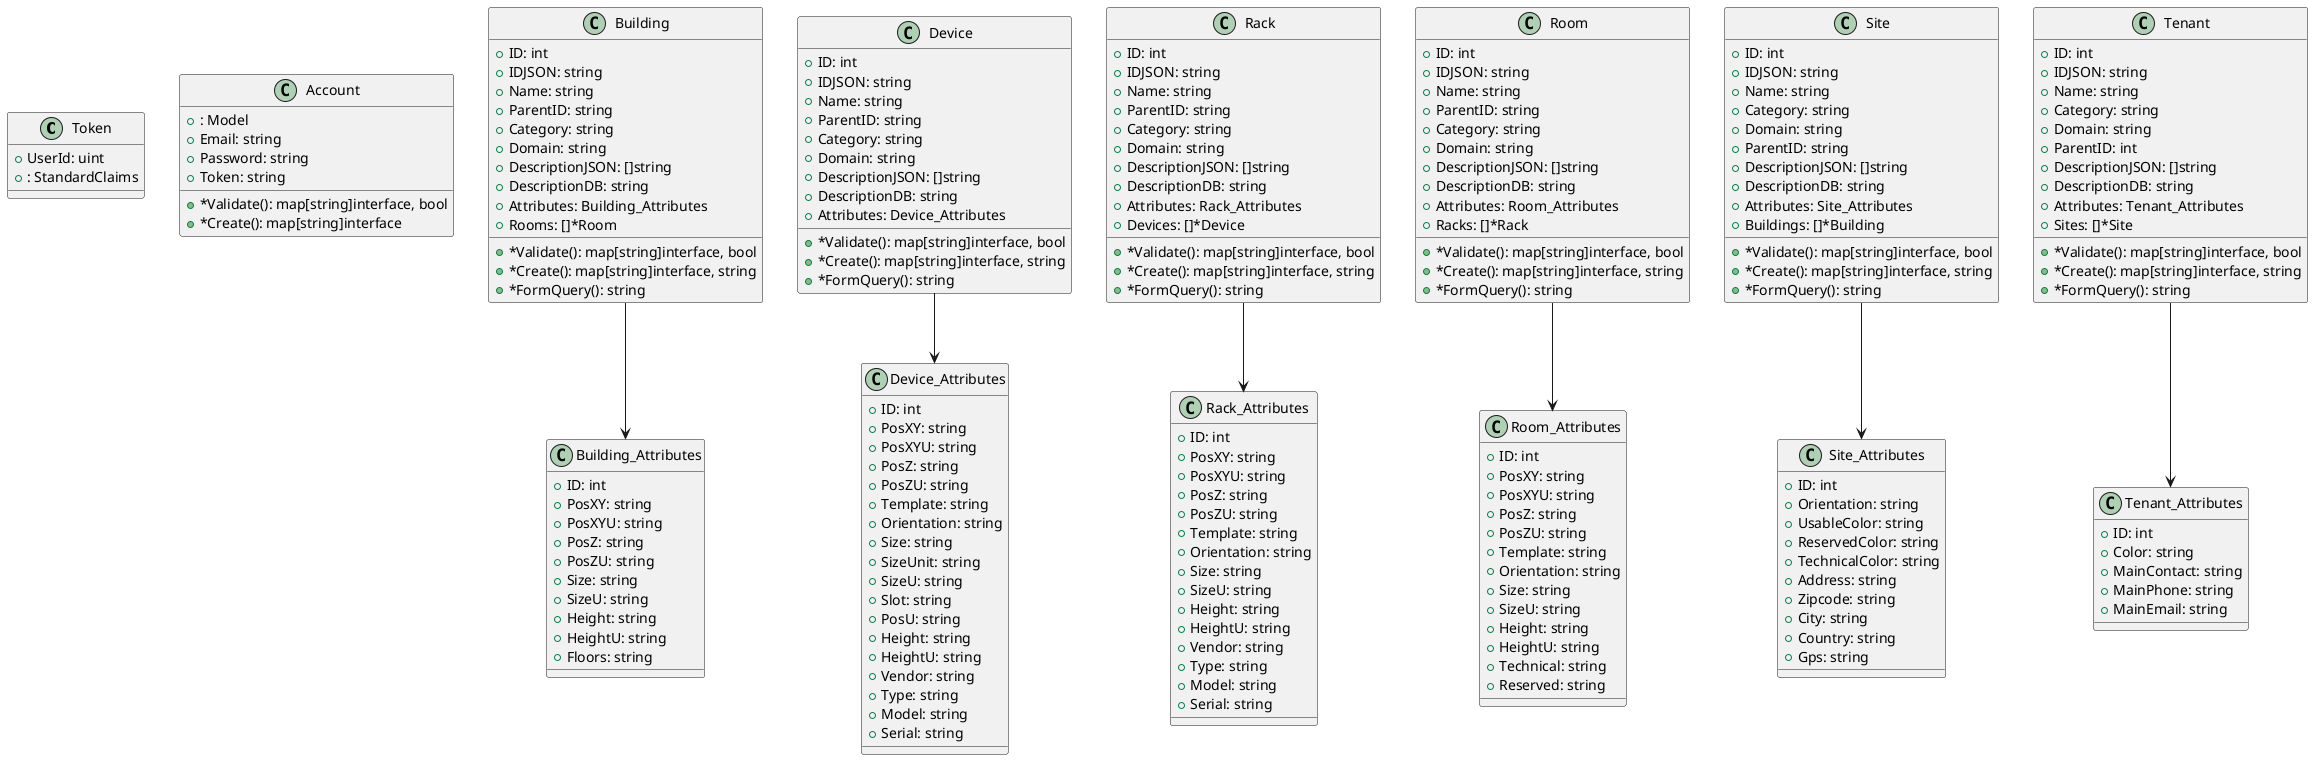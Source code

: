@startuml
class Token {
+UserId: uint
+: StandardClaims

}
class Account {
+: Model
+Email: string
+Password: string
+Token: string
+*Validate(): map[string]interface, bool
+*Create(): map[string]interface
}
class Building {
+ID: int
+IDJSON: string
+Name: string
+ParentID: string
+Category: string
+Domain: string
+DescriptionJSON: []string
+DescriptionDB: string
+Attributes: Building_Attributes
+Rooms: []*Room
+*Validate(): map[string]interface, bool
+*Create(): map[string]interface, string
+*FormQuery(): string
}
class Building_Attributes {
+ID: int
+PosXY: string
+PosXYU: string
+PosZ: string
+PosZU: string
+Size: string
+SizeU: string
+Height: string
+HeightU: string
+Floors: string

}
class Device_Attributes {
+ID: int
+PosXY: string
+PosXYU: string
+PosZ: string
+PosZU: string
+Template: string
+Orientation: string
+Size: string
+SizeUnit: string
+SizeU: string
+Slot: string
+PosU: string
+Height: string
+HeightU: string
+Vendor: string
+Type: string
+Model: string
+Serial: string

}
class Device {
+ID: int
+IDJSON: string
+Name: string
+ParentID: string
+Category: string
+Domain: string
+DescriptionJSON: []string
+DescriptionDB: string
+Attributes: Device_Attributes
+*Validate(): map[string]interface, bool
+*Create(): map[string]interface, string
+*FormQuery(): string
}
class Rack {
+ID: int
+IDJSON: string
+Name: string
+ParentID: string
+Category: string
+Domain: string
+DescriptionJSON: []string
+DescriptionDB: string
+Attributes: Rack_Attributes
+Devices: []*Device
+*Validate(): map[string]interface, bool
+*Create(): map[string]interface, string
+*FormQuery(): string
}
class Rack_Attributes {
+ID: int
+PosXY: string
+PosXYU: string
+PosZ: string
+PosZU: string
+Template: string
+Orientation: string
+Size: string
+SizeU: string
+Height: string
+HeightU: string
+Vendor: string
+Type: string
+Model: string
+Serial: string

}
class Room_Attributes {
+ID: int
+PosXY: string
+PosXYU: string
+PosZ: string
+PosZU: string
+Template: string
+Orientation: string
+Size: string
+SizeU: string
+Height: string
+HeightU: string
+Technical: string
+Reserved: string

}
class Room {
+ID: int
+IDJSON: string
+Name: string
+ParentID: string
+Category: string
+Domain: string
+DescriptionJSON: []string
+DescriptionDB: string
+Attributes: Room_Attributes
+Racks: []*Rack
+*Validate(): map[string]interface, bool
+*Create(): map[string]interface, string
+*FormQuery(): string
}
class Site_Attributes {
+ID: int
+Orientation: string
+UsableColor: string
+ReservedColor: string
+TechnicalColor: string
+Address: string
+Zipcode: string
+City: string
+Country: string
+Gps: string

}
class Site {
+ID: int
+IDJSON: string
+Name: string
+Category: string
+Domain: string
+ParentID: string
+DescriptionJSON: []string
+DescriptionDB: string
+Attributes: Site_Attributes
+Buildings: []*Building
+*Validate(): map[string]interface, bool
+*Create(): map[string]interface, string
+*FormQuery(): string
}
class Tenant_Attributes {
+ID: int
+Color: string
+MainContact: string
+MainPhone: string
+MainEmail: string

}
class Tenant {
+ID: int
+IDJSON: string
+Name: string
+Category: string
+Domain: string
+ParentID: int
+DescriptionJSON: []string
+DescriptionDB: string
+Attributes: Tenant_Attributes
+Sites: []*Site
+*Validate(): map[string]interface, bool
+*Create(): map[string]interface, string
+*FormQuery(): string
}
Building --> Building_Attributes
Device --> Device_Attributes
Rack --> Rack_Attributes
Room --> Room_Attributes
Site --> Site_Attributes
Tenant --> Tenant_Attributes
@enduml